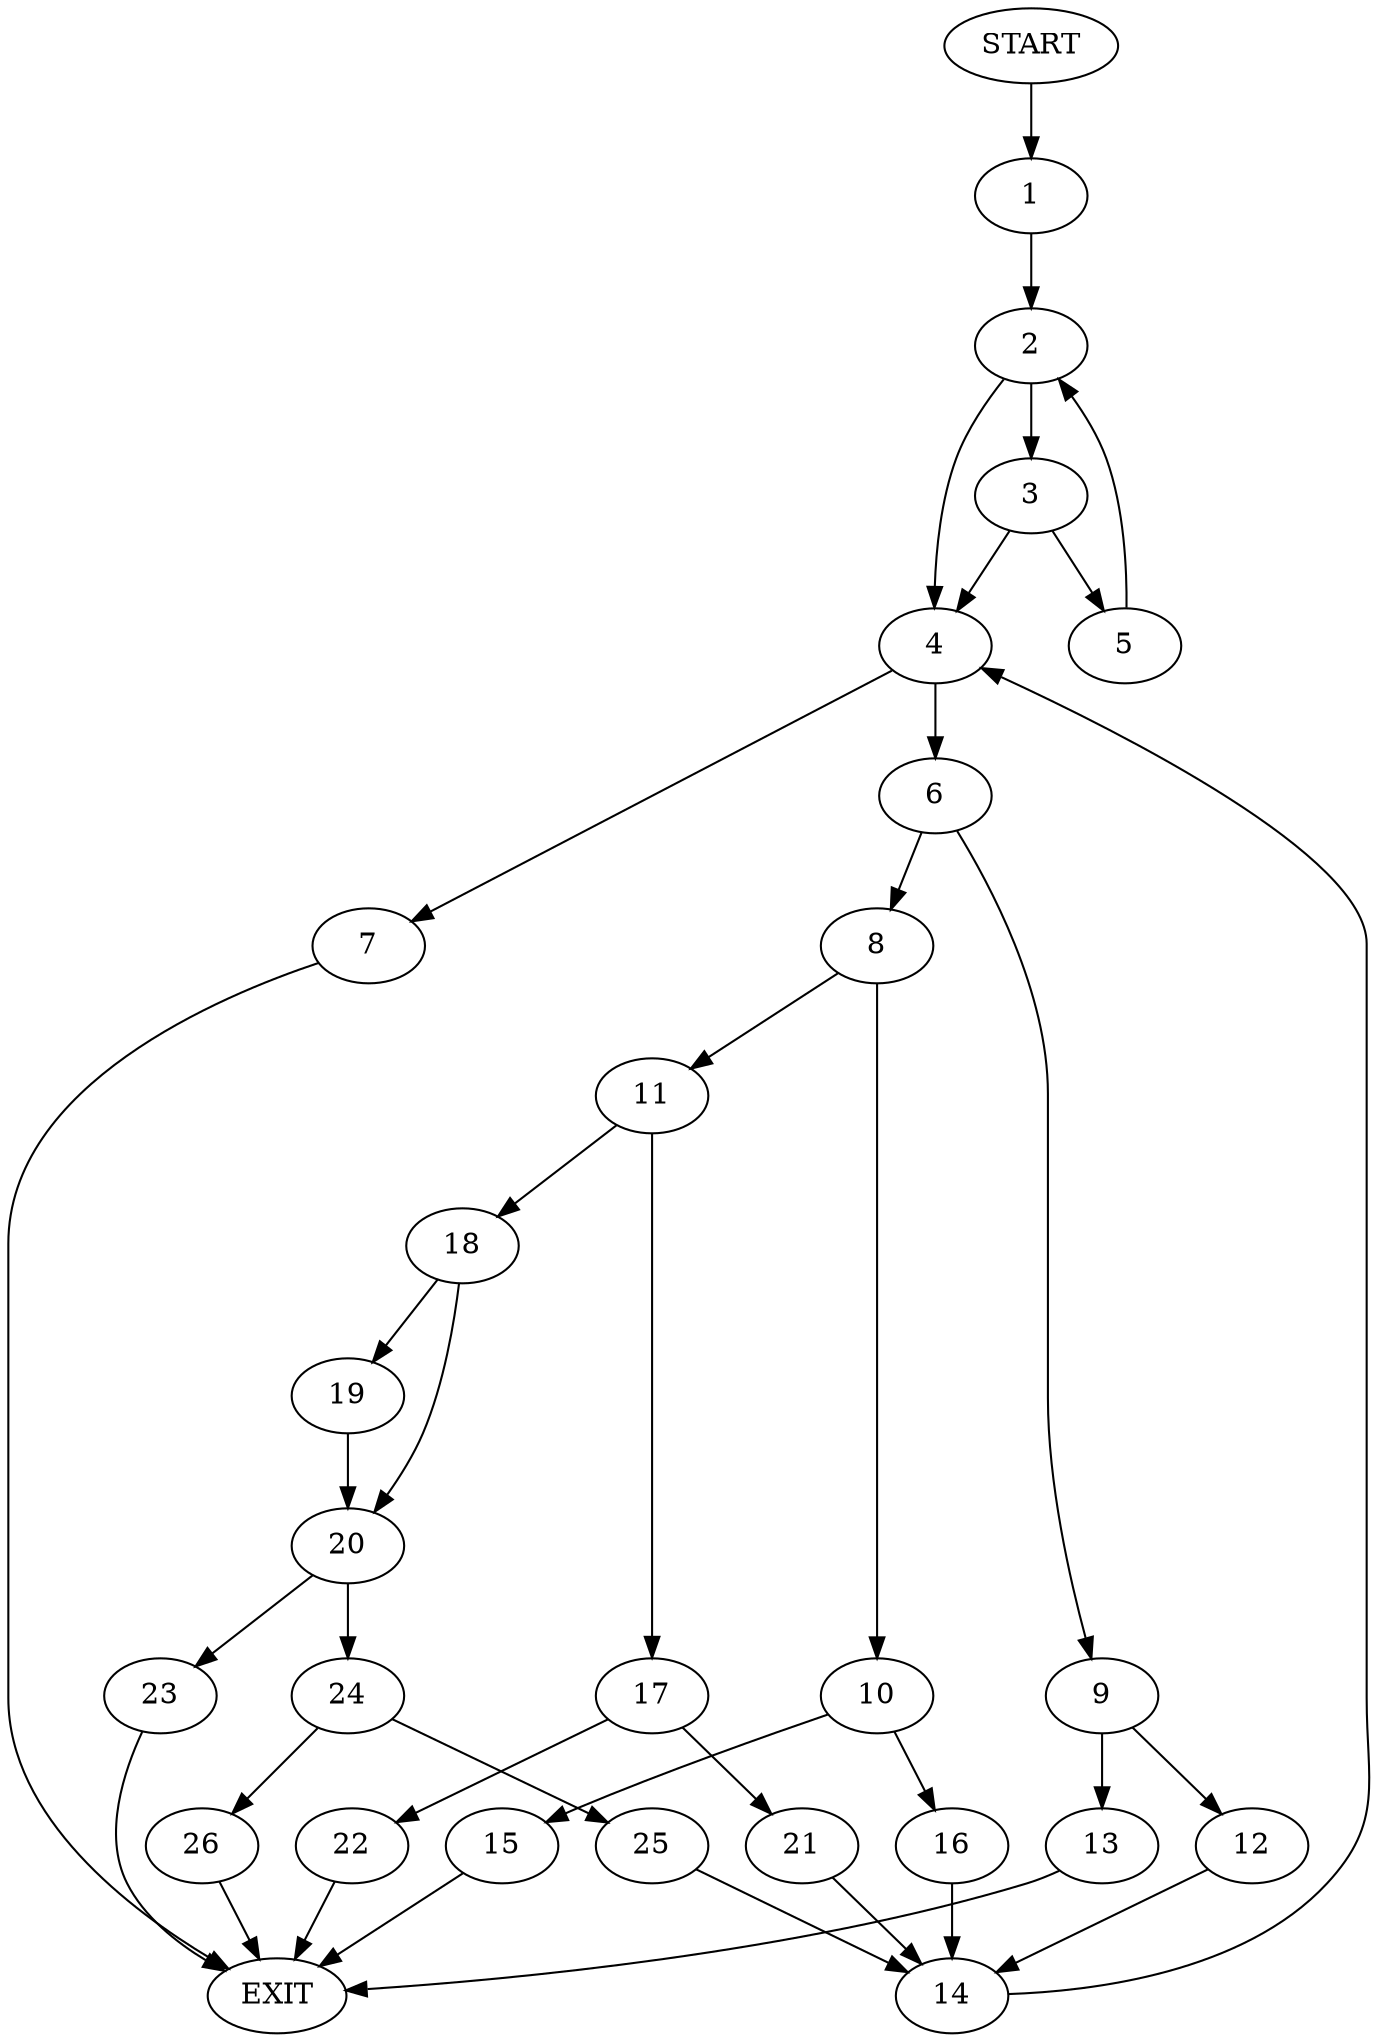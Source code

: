 digraph {
0 [label="START"]
27 [label="EXIT"]
0 -> 1
1 -> 2
2 -> 3
2 -> 4
3 -> 5
3 -> 4
4 -> 6
4 -> 7
5 -> 2
6 -> 8
6 -> 9
7 -> 27
8 -> 10
8 -> 11
9 -> 12
9 -> 13
13 -> 27
12 -> 14
14 -> 4
10 -> 15
10 -> 16
11 -> 17
11 -> 18
16 -> 14
15 -> 27
18 -> 19
18 -> 20
17 -> 21
17 -> 22
20 -> 23
20 -> 24
19 -> 20
24 -> 25
24 -> 26
23 -> 27
25 -> 14
26 -> 27
21 -> 14
22 -> 27
}
